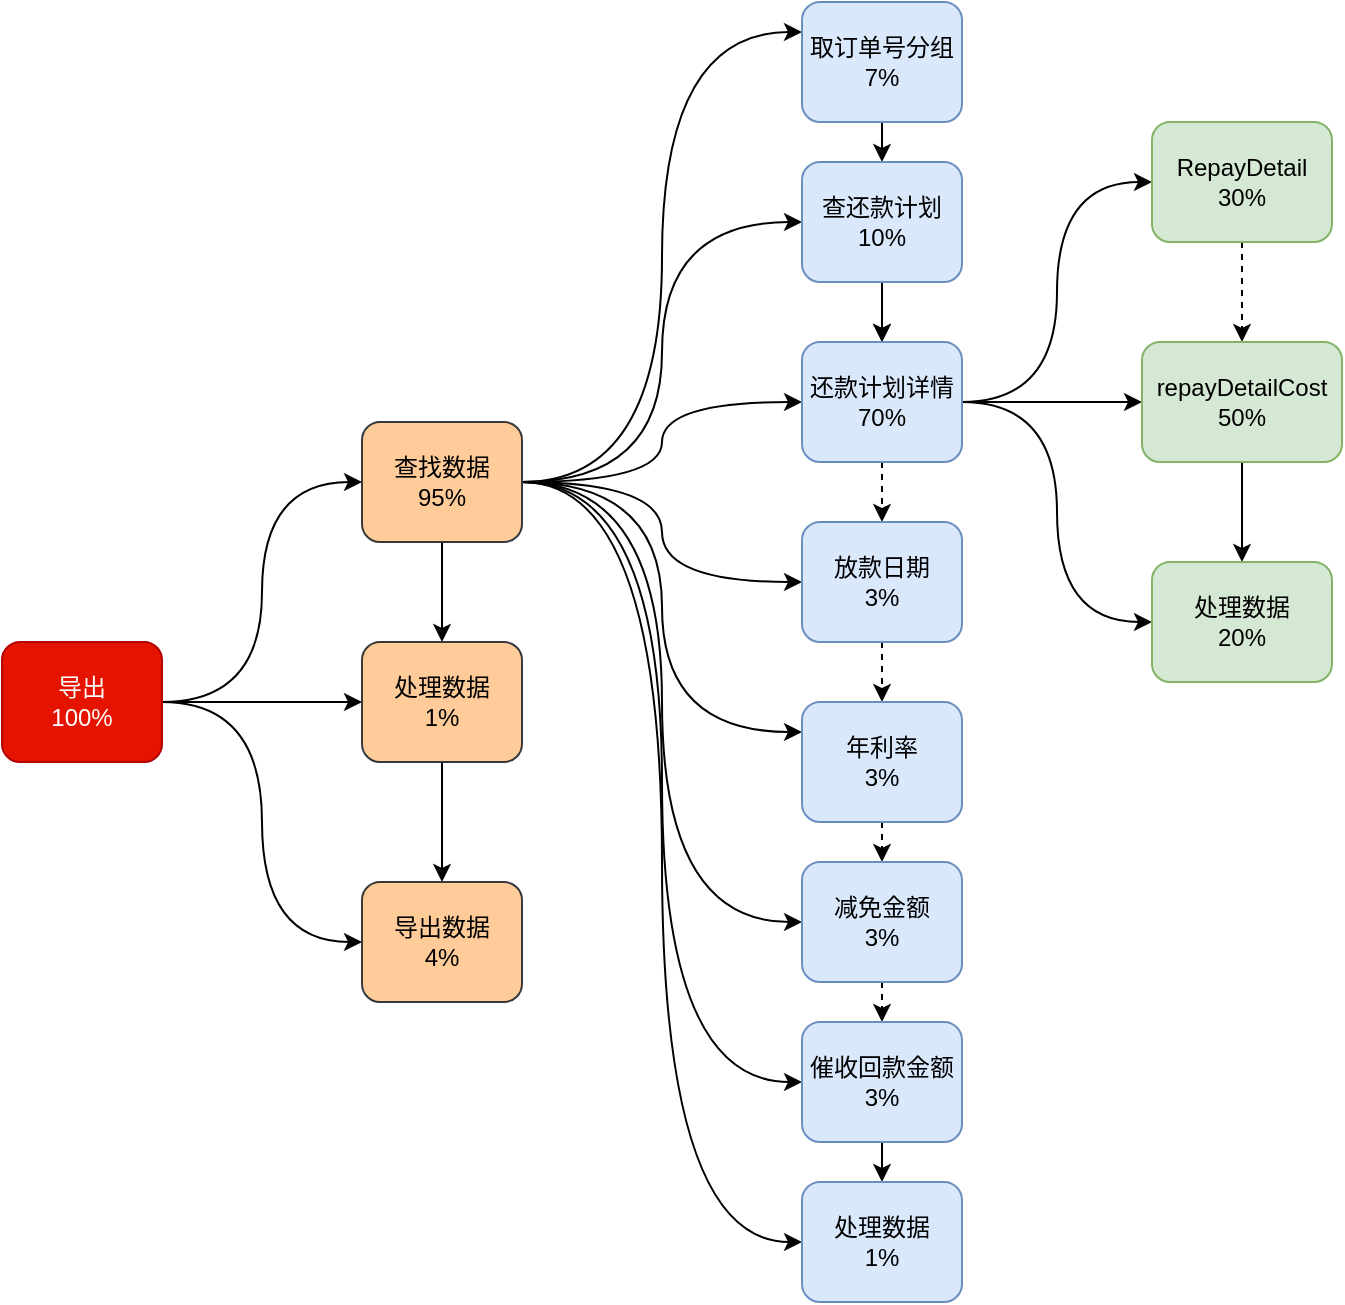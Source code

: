 <mxfile version="21.2.9" type="github">
  <diagram name="第 1 页" id="89QT7O3r1ESZ9PImca6_">
    <mxGraphModel dx="1050" dy="582" grid="1" gridSize="10" guides="1" tooltips="1" connect="1" arrows="1" fold="1" page="1" pageScale="1" pageWidth="827" pageHeight="1169" math="0" shadow="0">
      <root>
        <mxCell id="0" />
        <mxCell id="1" parent="0" />
        <mxCell id="Pp6I54uz-6fCwyag41DD-1" style="edgeStyle=orthogonalEdgeStyle;rounded=0;orthogonalLoop=1;jettySize=auto;html=1;exitX=0.5;exitY=1;exitDx=0;exitDy=0;entryX=0.5;entryY=0;entryDx=0;entryDy=0;" edge="1" parent="1" source="Pp6I54uz-6fCwyag41DD-10" target="Pp6I54uz-6fCwyag41DD-12">
          <mxGeometry relative="1" as="geometry" />
        </mxCell>
        <mxCell id="Pp6I54uz-6fCwyag41DD-2" style="edgeStyle=orthogonalEdgeStyle;orthogonalLoop=1;jettySize=auto;html=1;exitX=1;exitY=0.5;exitDx=0;exitDy=0;entryX=0;entryY=0.5;entryDx=0;entryDy=0;curved=1;" edge="1" parent="1" source="Pp6I54uz-6fCwyag41DD-10" target="Pp6I54uz-6fCwyag41DD-25">
          <mxGeometry relative="1" as="geometry" />
        </mxCell>
        <mxCell id="Pp6I54uz-6fCwyag41DD-3" style="edgeStyle=orthogonalEdgeStyle;orthogonalLoop=1;jettySize=auto;html=1;exitX=1;exitY=0.5;exitDx=0;exitDy=0;entryX=0;entryY=0.25;entryDx=0;entryDy=0;curved=1;" edge="1" parent="1" source="Pp6I54uz-6fCwyag41DD-10" target="Pp6I54uz-6fCwyag41DD-15">
          <mxGeometry relative="1" as="geometry" />
        </mxCell>
        <mxCell id="Pp6I54uz-6fCwyag41DD-4" style="edgeStyle=orthogonalEdgeStyle;orthogonalLoop=1;jettySize=auto;html=1;exitX=1;exitY=0.5;exitDx=0;exitDy=0;entryX=0;entryY=0.5;entryDx=0;entryDy=0;curved=1;" edge="1" parent="1" source="Pp6I54uz-6fCwyag41DD-10" target="Pp6I54uz-6fCwyag41DD-18">
          <mxGeometry relative="1" as="geometry" />
        </mxCell>
        <mxCell id="Pp6I54uz-6fCwyag41DD-5" style="edgeStyle=orthogonalEdgeStyle;orthogonalLoop=1;jettySize=auto;html=1;exitX=1;exitY=0.5;exitDx=0;exitDy=0;entryX=0;entryY=0.5;entryDx=0;entryDy=0;curved=1;" edge="1" parent="1" source="Pp6I54uz-6fCwyag41DD-10" target="Pp6I54uz-6fCwyag41DD-23">
          <mxGeometry relative="1" as="geometry" />
        </mxCell>
        <mxCell id="Pp6I54uz-6fCwyag41DD-6" style="edgeStyle=orthogonalEdgeStyle;orthogonalLoop=1;jettySize=auto;html=1;exitX=1;exitY=0.5;exitDx=0;exitDy=0;entryX=0;entryY=0.25;entryDx=0;entryDy=0;curved=1;" edge="1" parent="1" source="Pp6I54uz-6fCwyag41DD-10" target="Pp6I54uz-6fCwyag41DD-27">
          <mxGeometry relative="1" as="geometry" />
        </mxCell>
        <mxCell id="Pp6I54uz-6fCwyag41DD-7" style="edgeStyle=orthogonalEdgeStyle;orthogonalLoop=1;jettySize=auto;html=1;exitX=1;exitY=0.5;exitDx=0;exitDy=0;entryX=0;entryY=0.5;entryDx=0;entryDy=0;curved=1;" edge="1" parent="1" source="Pp6I54uz-6fCwyag41DD-10" target="Pp6I54uz-6fCwyag41DD-29">
          <mxGeometry relative="1" as="geometry" />
        </mxCell>
        <mxCell id="Pp6I54uz-6fCwyag41DD-8" style="edgeStyle=orthogonalEdgeStyle;orthogonalLoop=1;jettySize=auto;html=1;exitX=1;exitY=0.5;exitDx=0;exitDy=0;entryX=0;entryY=0.5;entryDx=0;entryDy=0;curved=1;" edge="1" parent="1" source="Pp6I54uz-6fCwyag41DD-10" target="Pp6I54uz-6fCwyag41DD-31">
          <mxGeometry relative="1" as="geometry" />
        </mxCell>
        <mxCell id="Pp6I54uz-6fCwyag41DD-9" style="edgeStyle=orthogonalEdgeStyle;orthogonalLoop=1;jettySize=auto;html=1;exitX=1;exitY=0.5;exitDx=0;exitDy=0;entryX=0;entryY=0.5;entryDx=0;entryDy=0;curved=1;" edge="1" parent="1" source="Pp6I54uz-6fCwyag41DD-10" target="Pp6I54uz-6fCwyag41DD-37">
          <mxGeometry relative="1" as="geometry" />
        </mxCell>
        <mxCell id="Pp6I54uz-6fCwyag41DD-10" value="&lt;font style=&quot;font-size: 12px;&quot;&gt;查找数据&lt;br&gt;95%&lt;/font&gt;" style="rounded=1;whiteSpace=wrap;html=1;shadow=0;glass=0;fillColor=#ffcc99;strokeColor=#36393d;direction=east;flipH=0;flipV=1;" vertex="1" parent="1">
          <mxGeometry x="240" y="240" width="80" height="60" as="geometry" />
        </mxCell>
        <mxCell id="Pp6I54uz-6fCwyag41DD-11" style="edgeStyle=orthogonalEdgeStyle;rounded=0;orthogonalLoop=1;jettySize=auto;html=1;exitX=0.5;exitY=1;exitDx=0;exitDy=0;" edge="1" parent="1" source="Pp6I54uz-6fCwyag41DD-12" target="Pp6I54uz-6fCwyag41DD-13">
          <mxGeometry relative="1" as="geometry" />
        </mxCell>
        <mxCell id="Pp6I54uz-6fCwyag41DD-12" value="&lt;font style=&quot;font-size: 12px;&quot;&gt;处理数据&lt;br&gt;1%&lt;/font&gt;" style="rounded=1;whiteSpace=wrap;html=1;shadow=0;glass=0;fillColor=#ffcc99;strokeColor=#36393d;direction=east;flipH=0;flipV=1;" vertex="1" parent="1">
          <mxGeometry x="240" y="350" width="80" height="60" as="geometry" />
        </mxCell>
        <mxCell id="Pp6I54uz-6fCwyag41DD-13" value="&lt;font style=&quot;font-size: 12px;&quot;&gt;导出数据&lt;br&gt;4%&lt;/font&gt;" style="rounded=1;whiteSpace=wrap;html=1;shadow=0;glass=0;fillColor=#ffcc99;strokeColor=#36393d;direction=east;flipH=0;flipV=1;" vertex="1" parent="1">
          <mxGeometry x="240" y="470" width="80" height="60" as="geometry" />
        </mxCell>
        <mxCell id="Pp6I54uz-6fCwyag41DD-14" style="edgeStyle=orthogonalEdgeStyle;rounded=0;orthogonalLoop=1;jettySize=auto;html=1;exitX=0.5;exitY=1;exitDx=0;exitDy=0;entryX=0.5;entryY=0;entryDx=0;entryDy=0;" edge="1" parent="1" source="Pp6I54uz-6fCwyag41DD-15" target="Pp6I54uz-6fCwyag41DD-18">
          <mxGeometry relative="1" as="geometry" />
        </mxCell>
        <mxCell id="Pp6I54uz-6fCwyag41DD-15" value="取订单号分组&lt;br&gt;7%" style="rounded=1;whiteSpace=wrap;html=1;shadow=0;glass=0;fillColor=#dae8fc;strokeColor=#6c8ebf;direction=east;flipH=0;flipV=1;" vertex="1" parent="1">
          <mxGeometry x="460" y="30" width="80" height="60" as="geometry" />
        </mxCell>
        <mxCell id="Pp6I54uz-6fCwyag41DD-16" style="edgeStyle=orthogonalEdgeStyle;rounded=0;orthogonalLoop=1;jettySize=auto;html=1;exitX=0.5;exitY=1;exitDx=0;exitDy=0;entryX=0.5;entryY=0;entryDx=0;entryDy=0;" edge="1" parent="1" source="Pp6I54uz-6fCwyag41DD-18" target="Pp6I54uz-6fCwyag41DD-23">
          <mxGeometry relative="1" as="geometry" />
        </mxCell>
        <mxCell id="Pp6I54uz-6fCwyag41DD-17" value="" style="edgeStyle=orthogonalEdgeStyle;rounded=0;orthogonalLoop=1;jettySize=auto;html=1;" edge="1" parent="1" source="Pp6I54uz-6fCwyag41DD-18" target="Pp6I54uz-6fCwyag41DD-23">
          <mxGeometry relative="1" as="geometry" />
        </mxCell>
        <mxCell id="Pp6I54uz-6fCwyag41DD-18" value="查还款计划&lt;br&gt;10%" style="rounded=1;whiteSpace=wrap;html=1;shadow=0;glass=0;fillColor=#dae8fc;strokeColor=#6c8ebf;direction=east;flipH=0;flipV=1;" vertex="1" parent="1">
          <mxGeometry x="460" y="110" width="80" height="60" as="geometry" />
        </mxCell>
        <mxCell id="Pp6I54uz-6fCwyag41DD-19" style="edgeStyle=orthogonalEdgeStyle;rounded=0;orthogonalLoop=1;jettySize=auto;html=1;exitX=0.5;exitY=1;exitDx=0;exitDy=0;entryX=0.5;entryY=0;entryDx=0;entryDy=0;dashed=1;" edge="1" parent="1" source="Pp6I54uz-6fCwyag41DD-23" target="Pp6I54uz-6fCwyag41DD-25">
          <mxGeometry relative="1" as="geometry" />
        </mxCell>
        <mxCell id="Pp6I54uz-6fCwyag41DD-20" style="edgeStyle=orthogonalEdgeStyle;orthogonalLoop=1;jettySize=auto;html=1;exitX=1;exitY=0.5;exitDx=0;exitDy=0;entryX=0;entryY=0.5;entryDx=0;entryDy=0;curved=1;" edge="1" parent="1" source="Pp6I54uz-6fCwyag41DD-23" target="Pp6I54uz-6fCwyag41DD-33">
          <mxGeometry relative="1" as="geometry" />
        </mxCell>
        <mxCell id="Pp6I54uz-6fCwyag41DD-21" style="edgeStyle=orthogonalEdgeStyle;rounded=0;orthogonalLoop=1;jettySize=auto;html=1;exitX=1;exitY=0.5;exitDx=0;exitDy=0;entryX=0;entryY=0.5;entryDx=0;entryDy=0;" edge="1" parent="1" source="Pp6I54uz-6fCwyag41DD-23" target="Pp6I54uz-6fCwyag41DD-35">
          <mxGeometry relative="1" as="geometry" />
        </mxCell>
        <mxCell id="Pp6I54uz-6fCwyag41DD-22" style="edgeStyle=orthogonalEdgeStyle;orthogonalLoop=1;jettySize=auto;html=1;exitX=1;exitY=0.5;exitDx=0;exitDy=0;entryX=0;entryY=0.5;entryDx=0;entryDy=0;curved=1;" edge="1" parent="1" source="Pp6I54uz-6fCwyag41DD-23" target="Pp6I54uz-6fCwyag41DD-36">
          <mxGeometry relative="1" as="geometry" />
        </mxCell>
        <mxCell id="Pp6I54uz-6fCwyag41DD-23" value="还款计划详情&lt;br&gt;70%" style="rounded=1;whiteSpace=wrap;html=1;shadow=0;glass=0;fillColor=#dae8fc;strokeColor=#6c8ebf;direction=east;flipH=0;flipV=1;" vertex="1" parent="1">
          <mxGeometry x="460" y="200" width="80" height="60" as="geometry" />
        </mxCell>
        <mxCell id="Pp6I54uz-6fCwyag41DD-24" style="edgeStyle=orthogonalEdgeStyle;rounded=0;orthogonalLoop=1;jettySize=auto;html=1;exitX=0.5;exitY=1;exitDx=0;exitDy=0;entryX=0.5;entryY=0;entryDx=0;entryDy=0;dashed=1;" edge="1" parent="1" source="Pp6I54uz-6fCwyag41DD-25" target="Pp6I54uz-6fCwyag41DD-27">
          <mxGeometry relative="1" as="geometry" />
        </mxCell>
        <mxCell id="Pp6I54uz-6fCwyag41DD-25" value="放款日期&lt;br&gt;3%" style="rounded=1;whiteSpace=wrap;html=1;shadow=0;glass=0;fillColor=#dae8fc;strokeColor=#6c8ebf;direction=east;flipH=0;flipV=1;" vertex="1" parent="1">
          <mxGeometry x="460" y="290" width="80" height="60" as="geometry" />
        </mxCell>
        <mxCell id="Pp6I54uz-6fCwyag41DD-26" style="edgeStyle=orthogonalEdgeStyle;rounded=0;orthogonalLoop=1;jettySize=auto;html=1;exitX=0.5;exitY=1;exitDx=0;exitDy=0;entryX=0.5;entryY=0;entryDx=0;entryDy=0;dashed=1;" edge="1" parent="1" source="Pp6I54uz-6fCwyag41DD-27" target="Pp6I54uz-6fCwyag41DD-29">
          <mxGeometry relative="1" as="geometry" />
        </mxCell>
        <mxCell id="Pp6I54uz-6fCwyag41DD-27" value="年利率&lt;br&gt;3%" style="rounded=1;whiteSpace=wrap;html=1;shadow=0;glass=0;fillColor=#dae8fc;strokeColor=#6c8ebf;direction=east;flipH=0;flipV=1;" vertex="1" parent="1">
          <mxGeometry x="460" y="380" width="80" height="60" as="geometry" />
        </mxCell>
        <mxCell id="Pp6I54uz-6fCwyag41DD-28" style="edgeStyle=orthogonalEdgeStyle;rounded=0;orthogonalLoop=1;jettySize=auto;html=1;exitX=0.5;exitY=1;exitDx=0;exitDy=0;entryX=0.5;entryY=0;entryDx=0;entryDy=0;dashed=1;" edge="1" parent="1" source="Pp6I54uz-6fCwyag41DD-29" target="Pp6I54uz-6fCwyag41DD-31">
          <mxGeometry relative="1" as="geometry" />
        </mxCell>
        <mxCell id="Pp6I54uz-6fCwyag41DD-29" value="减免金额&lt;br&gt;3%" style="rounded=1;whiteSpace=wrap;html=1;shadow=0;glass=0;fillColor=#dae8fc;strokeColor=#6c8ebf;direction=east;flipH=0;flipV=1;" vertex="1" parent="1">
          <mxGeometry x="460" y="460" width="80" height="60" as="geometry" />
        </mxCell>
        <mxCell id="Pp6I54uz-6fCwyag41DD-30" style="edgeStyle=orthogonalEdgeStyle;rounded=0;orthogonalLoop=1;jettySize=auto;html=1;exitX=0.5;exitY=1;exitDx=0;exitDy=0;entryX=0.5;entryY=0;entryDx=0;entryDy=0;" edge="1" parent="1" source="Pp6I54uz-6fCwyag41DD-31" target="Pp6I54uz-6fCwyag41DD-37">
          <mxGeometry relative="1" as="geometry" />
        </mxCell>
        <mxCell id="Pp6I54uz-6fCwyag41DD-31" value="催收回款金额&lt;br&gt;3%" style="rounded=1;whiteSpace=wrap;html=1;shadow=0;glass=0;fillColor=#dae8fc;strokeColor=#6c8ebf;direction=east;flipH=0;flipV=1;" vertex="1" parent="1">
          <mxGeometry x="460" y="540" width="80" height="60" as="geometry" />
        </mxCell>
        <mxCell id="Pp6I54uz-6fCwyag41DD-32" style="edgeStyle=orthogonalEdgeStyle;rounded=0;orthogonalLoop=1;jettySize=auto;html=1;exitX=0.5;exitY=1;exitDx=0;exitDy=0;entryX=0.5;entryY=0;entryDx=0;entryDy=0;dashed=1;" edge="1" parent="1" source="Pp6I54uz-6fCwyag41DD-33" target="Pp6I54uz-6fCwyag41DD-35">
          <mxGeometry relative="1" as="geometry" />
        </mxCell>
        <mxCell id="Pp6I54uz-6fCwyag41DD-33" value="RepayDetail&lt;br&gt;30%" style="rounded=1;whiteSpace=wrap;html=1;shadow=0;glass=0;fillColor=#d5e8d4;strokeColor=#82b366;direction=east;flipH=0;flipV=1;" vertex="1" parent="1">
          <mxGeometry x="635" y="90" width="90" height="60" as="geometry" />
        </mxCell>
        <mxCell id="Pp6I54uz-6fCwyag41DD-34" style="edgeStyle=orthogonalEdgeStyle;rounded=0;orthogonalLoop=1;jettySize=auto;html=1;exitX=0.5;exitY=1;exitDx=0;exitDy=0;entryX=0.5;entryY=0;entryDx=0;entryDy=0;" edge="1" parent="1" source="Pp6I54uz-6fCwyag41DD-35" target="Pp6I54uz-6fCwyag41DD-36">
          <mxGeometry relative="1" as="geometry" />
        </mxCell>
        <mxCell id="Pp6I54uz-6fCwyag41DD-35" value="repayDetailCost&lt;br&gt;50%" style="rounded=1;whiteSpace=wrap;html=1;shadow=0;glass=0;fillColor=#d5e8d4;strokeColor=#82b366;direction=east;flipH=0;flipV=1;" vertex="1" parent="1">
          <mxGeometry x="630" y="200" width="100" height="60" as="geometry" />
        </mxCell>
        <mxCell id="Pp6I54uz-6fCwyag41DD-36" value="&lt;font style=&quot;font-size: 12px;&quot;&gt;处理数据&lt;br&gt;20%&lt;br&gt;&lt;/font&gt;" style="rounded=1;whiteSpace=wrap;html=1;shadow=0;glass=0;fillColor=#d5e8d4;strokeColor=#82b366;direction=east;flipH=0;flipV=1;" vertex="1" parent="1">
          <mxGeometry x="635" y="310" width="90" height="60" as="geometry" />
        </mxCell>
        <mxCell id="Pp6I54uz-6fCwyag41DD-37" value="处理数据&lt;br&gt;1%" style="rounded=1;whiteSpace=wrap;html=1;shadow=0;glass=0;fillColor=#dae8fc;strokeColor=#6c8ebf;direction=east;flipH=0;flipV=1;" vertex="1" parent="1">
          <mxGeometry x="460" y="620" width="80" height="60" as="geometry" />
        </mxCell>
        <mxCell id="Pp6I54uz-6fCwyag41DD-39" style="edgeStyle=orthogonalEdgeStyle;hachureGap=4;orthogonalLoop=1;jettySize=auto;html=1;exitX=1;exitY=0.5;exitDx=0;exitDy=0;entryX=0;entryY=0.5;entryDx=0;entryDy=0;fontFamily=Architects Daughter;fontSource=https%3A%2F%2Ffonts.googleapis.com%2Fcss%3Ffamily%3DArchitects%2BDaughter;fontSize=16;curved=1;" edge="1" parent="1" source="Pp6I54uz-6fCwyag41DD-38" target="Pp6I54uz-6fCwyag41DD-10">
          <mxGeometry relative="1" as="geometry" />
        </mxCell>
        <mxCell id="Pp6I54uz-6fCwyag41DD-40" style="edgeStyle=orthogonalEdgeStyle;rounded=0;hachureGap=4;orthogonalLoop=1;jettySize=auto;html=1;exitX=1;exitY=0.5;exitDx=0;exitDy=0;fontFamily=Architects Daughter;fontSource=https%3A%2F%2Ffonts.googleapis.com%2Fcss%3Ffamily%3DArchitects%2BDaughter;fontSize=16;" edge="1" parent="1" source="Pp6I54uz-6fCwyag41DD-38" target="Pp6I54uz-6fCwyag41DD-12">
          <mxGeometry relative="1" as="geometry" />
        </mxCell>
        <mxCell id="Pp6I54uz-6fCwyag41DD-41" style="edgeStyle=orthogonalEdgeStyle;hachureGap=4;orthogonalLoop=1;jettySize=auto;html=1;exitX=1;exitY=0.5;exitDx=0;exitDy=0;entryX=0;entryY=0.5;entryDx=0;entryDy=0;fontFamily=Architects Daughter;fontSource=https%3A%2F%2Ffonts.googleapis.com%2Fcss%3Ffamily%3DArchitects%2BDaughter;fontSize=16;curved=1;" edge="1" parent="1" source="Pp6I54uz-6fCwyag41DD-38" target="Pp6I54uz-6fCwyag41DD-13">
          <mxGeometry relative="1" as="geometry" />
        </mxCell>
        <mxCell id="Pp6I54uz-6fCwyag41DD-38" value="导出&lt;br&gt;100%" style="rounded=1;whiteSpace=wrap;html=1;shadow=0;glass=0;fillColor=#e51400;strokeColor=#B20000;direction=east;flipH=0;flipV=1;fontColor=#ffffff;" vertex="1" parent="1">
          <mxGeometry x="60" y="350" width="80" height="60" as="geometry" />
        </mxCell>
      </root>
    </mxGraphModel>
  </diagram>
</mxfile>
